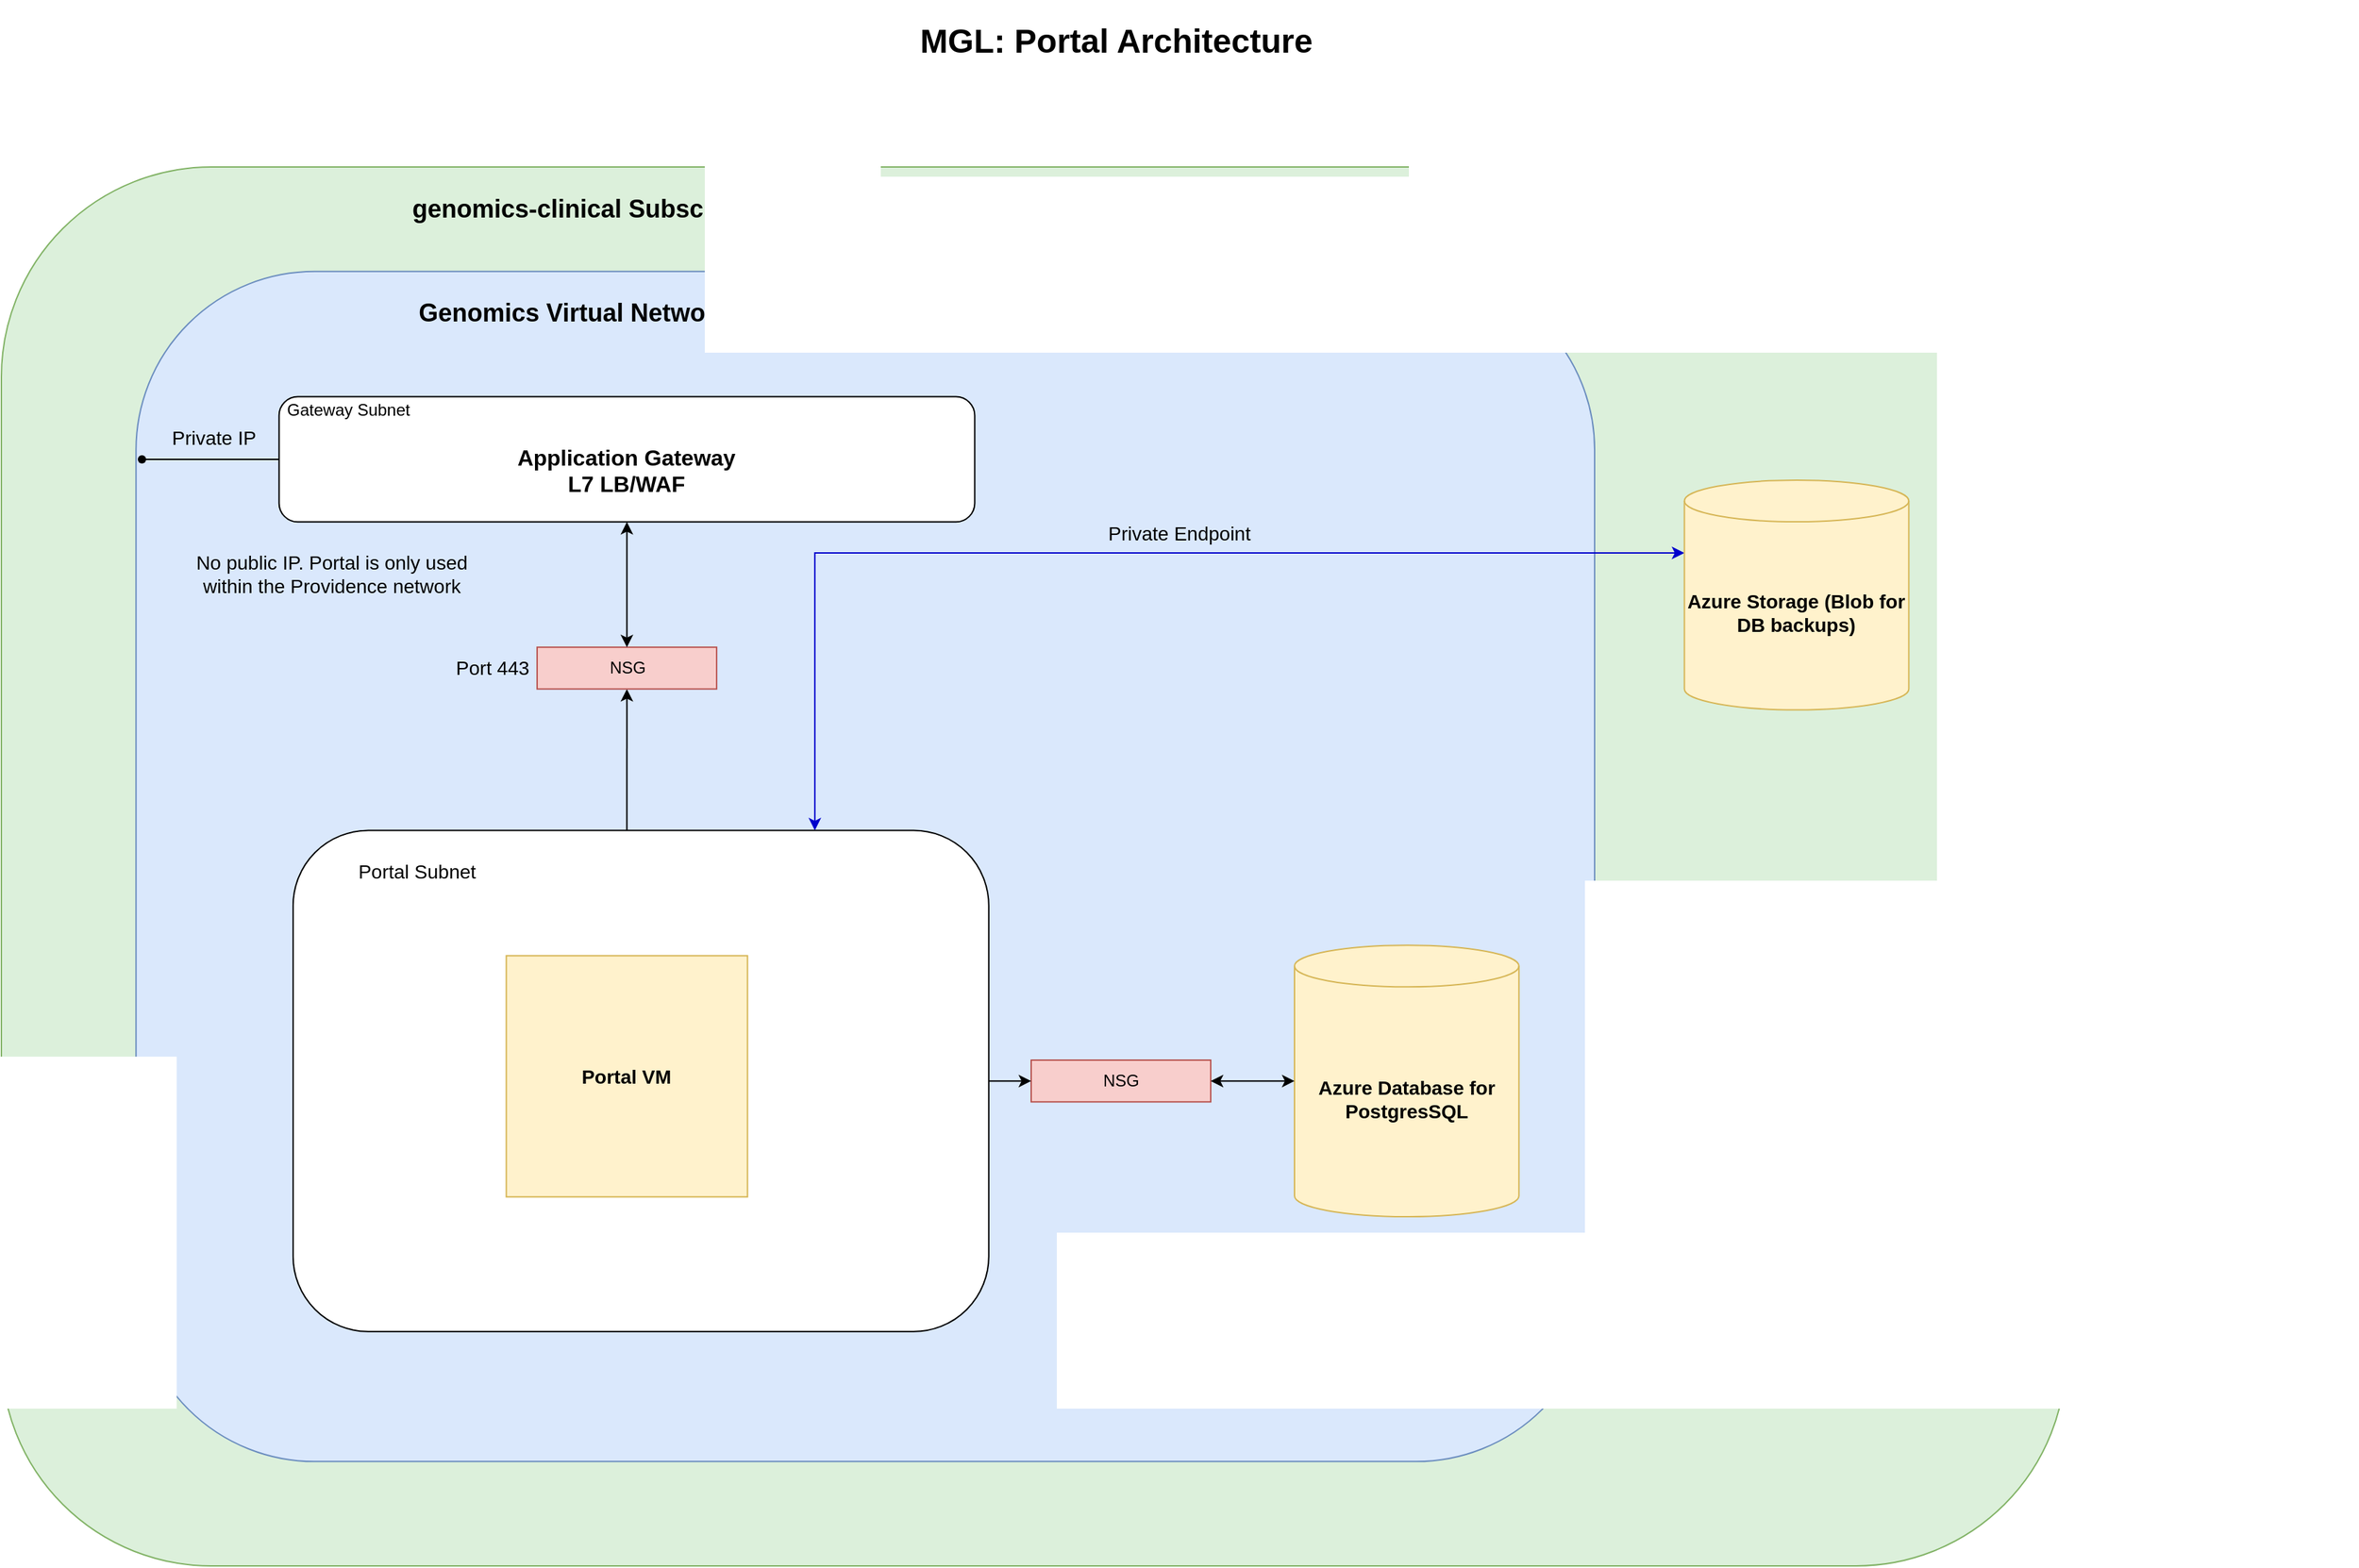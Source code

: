 <mxfile version="14.9.9" type="github">
  <diagram name="Page-1" id="e3a06f82-3646-2815-327d-82caf3d4e204">
    <mxGraphModel dx="2426" dy="1291" grid="1" gridSize="10" guides="1" tooltips="1" connect="1" arrows="1" fold="1" page="1" pageScale="1.5" pageWidth="1169" pageHeight="826" background="none" math="0" shadow="0">
      <root>
        <mxCell id="0" style=";html=1;" />
        <mxCell id="1" style=";html=1;" parent="0" />
        <mxCell id="o9As08VmtOVJOvOuLBCS-1" value="" style="group" vertex="1" connectable="0" parent="1">
          <mxGeometry x="27" y="40" width="1700" height="1130" as="geometry" />
        </mxCell>
        <mxCell id="vWLtctp0Y2EUvDG1c7CQ-19" value="" style="group" parent="o9As08VmtOVJOvOuLBCS-1" vertex="1" connectable="0">
          <mxGeometry y="120.533" width="1700" height="1009.467" as="geometry" />
        </mxCell>
        <mxCell id="vWLtctp0Y2EUvDG1c7CQ-10" value="" style="rounded=1;whiteSpace=wrap;html=1;strokeColor=#82b366;fillColor=#DCF0DB;" parent="vWLtctp0Y2EUvDG1c7CQ-19" vertex="1">
          <mxGeometry width="1489.524" height="1009.467" as="geometry" />
        </mxCell>
        <mxCell id="vWLtctp0Y2EUvDG1c7CQ-6" value="" style="rounded=1;whiteSpace=wrap;html=1;fillColor=#dae8fc;strokeColor=#6c8ebf;" parent="vWLtctp0Y2EUvDG1c7CQ-19" vertex="1">
          <mxGeometry x="97.143" y="75.333" width="1052.381" height="858.8" as="geometry" />
        </mxCell>
        <mxCell id="vWLtctp0Y2EUvDG1c7CQ-21" value="" style="group" parent="vWLtctp0Y2EUvDG1c7CQ-19" vertex="1" connectable="0">
          <mxGeometry x="200.346" y="165.733" width="501.905" height="90.4" as="geometry" />
        </mxCell>
        <mxCell id="vWLtctp0Y2EUvDG1c7CQ-8" value="&lt;div&gt;&lt;font style=&quot;font-size: 14px&quot;&gt;&lt;br&gt;&lt;/font&gt;&lt;/div&gt;&lt;b&gt;&lt;font size=&quot;3&quot;&gt;Application Gateway&lt;br&gt;L7 LB/WAF&lt;/font&gt;&lt;/b&gt;" style="rounded=1;whiteSpace=wrap;html=1;" parent="vWLtctp0Y2EUvDG1c7CQ-21" vertex="1">
          <mxGeometry width="501.905" height="90.4" as="geometry" />
        </mxCell>
        <mxCell id="vWLtctp0Y2EUvDG1c7CQ-12" value="Gateway Subnet" style="text;html=1;align=center;verticalAlign=middle;resizable=0;points=[];autosize=1;strokeColor=none;" parent="vWLtctp0Y2EUvDG1c7CQ-21" vertex="1">
          <mxGeometry width="100" height="20" as="geometry" />
        </mxCell>
        <mxCell id="vWLtctp0Y2EUvDG1c7CQ-26" value="" style="shape=waypoint;sketch=0;fillStyle=solid;size=6;pointerEvents=1;points=[];fillColor=none;resizable=0;rotatable=0;perimeter=centerPerimeter;snapToPoint=1;" parent="vWLtctp0Y2EUvDG1c7CQ-19" vertex="1">
          <mxGeometry x="81.432" y="190.93" width="40" height="40" as="geometry" />
        </mxCell>
        <mxCell id="vWLtctp0Y2EUvDG1c7CQ-27" value="" style="endArrow=none;html=1;" parent="vWLtctp0Y2EUvDG1c7CQ-19" source="vWLtctp0Y2EUvDG1c7CQ-26" target="vWLtctp0Y2EUvDG1c7CQ-8" edge="1">
          <mxGeometry width="50" height="50" relative="1" as="geometry">
            <mxPoint x="777.143" y="467.067" as="sourcePoint" />
            <mxPoint x="858.095" y="391.733" as="targetPoint" />
          </mxGeometry>
        </mxCell>
        <mxCell id="vWLtctp0Y2EUvDG1c7CQ-29" style="edgeStyle=orthogonalEdgeStyle;rounded=0;orthogonalLoop=1;jettySize=auto;html=1;exitX=0.5;exitY=1;exitDx=0;exitDy=0;entryX=0.5;entryY=0;entryDx=0;entryDy=0;startArrow=classic;startFill=1;endArrow=classic;endFill=1;" parent="vWLtctp0Y2EUvDG1c7CQ-19" source="vWLtctp0Y2EUvDG1c7CQ-18" target="vWLtctp0Y2EUvDG1c7CQ-14" edge="1">
          <mxGeometry relative="1" as="geometry" />
        </mxCell>
        <mxCell id="vWLtctp0Y2EUvDG1c7CQ-18" value="NSG" style="rounded=0;whiteSpace=wrap;html=1;fillColor=#f8cecc;strokeColor=#b85450;" parent="vWLtctp0Y2EUvDG1c7CQ-19" vertex="1">
          <mxGeometry x="386.537" y="346.533" width="129.524" height="30.133" as="geometry" />
        </mxCell>
        <mxCell id="vWLtctp0Y2EUvDG1c7CQ-28" style="edgeStyle=orthogonalEdgeStyle;rounded=0;orthogonalLoop=1;jettySize=auto;html=1;exitX=0.5;exitY=1;exitDx=0;exitDy=0;entryX=0.5;entryY=0;entryDx=0;entryDy=0;endArrow=classic;endFill=1;startArrow=classic;startFill=1;" parent="vWLtctp0Y2EUvDG1c7CQ-19" source="vWLtctp0Y2EUvDG1c7CQ-8" target="vWLtctp0Y2EUvDG1c7CQ-18" edge="1">
          <mxGeometry relative="1" as="geometry" />
        </mxCell>
        <mxCell id="vWLtctp0Y2EUvDG1c7CQ-16" value="&lt;font style=&quot;font-size: 14px&quot;&gt;&lt;b&gt;Azure Database for&lt;br&gt;PostgresSQL&lt;/b&gt;&lt;/font&gt;" style="shape=cylinder3;whiteSpace=wrap;html=1;boundedLbl=1;backgroundOutline=1;size=15;fillColor=#fff2cc;strokeColor=#d6b656;" parent="vWLtctp0Y2EUvDG1c7CQ-19" vertex="1">
          <mxGeometry x="932.997" y="561.61" width="161.905" height="195.867" as="geometry" />
        </mxCell>
        <mxCell id="vWLtctp0Y2EUvDG1c7CQ-17" value="NSG" style="rounded=0;whiteSpace=wrap;html=1;fillColor=#f8cecc;strokeColor=#b85450;" parent="vWLtctp0Y2EUvDG1c7CQ-19" vertex="1">
          <mxGeometry x="743.005" y="644.477" width="129.524" height="30.133" as="geometry" />
        </mxCell>
        <mxCell id="vWLtctp0Y2EUvDG1c7CQ-30" style="edgeStyle=orthogonalEdgeStyle;rounded=0;orthogonalLoop=1;jettySize=auto;html=1;exitX=1;exitY=0.5;exitDx=0;exitDy=0;entryX=0;entryY=0.5;entryDx=0;entryDy=0;" parent="vWLtctp0Y2EUvDG1c7CQ-19" source="vWLtctp0Y2EUvDG1c7CQ-14" target="vWLtctp0Y2EUvDG1c7CQ-17" edge="1">
          <mxGeometry relative="1" as="geometry" />
        </mxCell>
        <mxCell id="vWLtctp0Y2EUvDG1c7CQ-31" style="edgeStyle=orthogonalEdgeStyle;rounded=0;orthogonalLoop=1;jettySize=auto;html=1;exitX=1;exitY=0.5;exitDx=0;exitDy=0;entryX=0;entryY=0.5;entryDx=0;entryDy=0;entryPerimeter=0;startArrow=classic;startFill=1;" parent="vWLtctp0Y2EUvDG1c7CQ-19" source="vWLtctp0Y2EUvDG1c7CQ-17" target="vWLtctp0Y2EUvDG1c7CQ-16" edge="1">
          <mxGeometry relative="1" as="geometry" />
        </mxCell>
        <mxCell id="vWLtctp0Y2EUvDG1c7CQ-32" value="&lt;font style=&quot;font-size: 14px&quot;&gt;Private IP&lt;/font&gt;" style="text;html=1;strokeColor=none;fillColor=none;align=center;verticalAlign=middle;whiteSpace=wrap;rounded=0;" parent="vWLtctp0Y2EUvDG1c7CQ-19" vertex="1">
          <mxGeometry x="97.143" y="180.8" width="113.333" height="30.133" as="geometry" />
        </mxCell>
        <mxCell id="vWLtctp0Y2EUvDG1c7CQ-36" style="edgeStyle=orthogonalEdgeStyle;rounded=0;orthogonalLoop=1;jettySize=auto;html=1;exitX=0;exitY=0;exitDx=0;exitDy=52.5;exitPerimeter=0;entryX=0.75;entryY=0;entryDx=0;entryDy=0;startArrow=classic;startFill=1;endArrow=classic;endFill=1;strokeColor=#0000CC;" parent="vWLtctp0Y2EUvDG1c7CQ-19" source="vWLtctp0Y2EUvDG1c7CQ-35" target="vWLtctp0Y2EUvDG1c7CQ-9" edge="1">
          <mxGeometry relative="1" as="geometry" />
        </mxCell>
        <mxCell id="vWLtctp0Y2EUvDG1c7CQ-35" value="&lt;font style=&quot;font-size: 14px&quot;&gt;&lt;b&gt;Azure Storage (Blob for DB backups)&lt;/b&gt;&lt;/font&gt;" style="shape=cylinder3;whiteSpace=wrap;html=1;boundedLbl=1;backgroundOutline=1;size=15;fillColor=#fff2cc;strokeColor=#d6b656;" parent="vWLtctp0Y2EUvDG1c7CQ-19" vertex="1">
          <mxGeometry x="1214.286" y="226.0" width="161.905" height="165.733" as="geometry" />
        </mxCell>
        <mxCell id="vWLtctp0Y2EUvDG1c7CQ-37" value="&lt;font style=&quot;font-size: 14px&quot;&gt;Private Endpoint&lt;/font&gt;" style="text;html=1;strokeColor=none;fillColor=none;align=center;verticalAlign=middle;whiteSpace=wrap;rounded=0;" parent="vWLtctp0Y2EUvDG1c7CQ-19" vertex="1">
          <mxGeometry x="761.002" y="249.463" width="178.095" height="30.133" as="geometry" />
        </mxCell>
        <mxCell id="vWLtctp0Y2EUvDG1c7CQ-38" value="&lt;font style=&quot;font-size: 14px&quot;&gt;Port 443&lt;/font&gt;" style="text;html=1;strokeColor=none;fillColor=none;align=center;verticalAlign=middle;whiteSpace=wrap;rounded=0;" parent="vWLtctp0Y2EUvDG1c7CQ-19" vertex="1">
          <mxGeometry x="321.775" y="346.533" width="64.762" height="30.133" as="geometry" />
        </mxCell>
        <mxCell id="vWLtctp0Y2EUvDG1c7CQ-39" value="&lt;font style=&quot;font-size: 14px&quot;&gt;No public IP. Portal is only used within the Providence network&lt;/font&gt;" style="text;html=1;strokeColor=none;fillColor=none;align=center;verticalAlign=middle;whiteSpace=wrap;rounded=0;" parent="vWLtctp0Y2EUvDG1c7CQ-19" vertex="1">
          <mxGeometry x="121.429" y="286.267" width="234.762" height="15.067" as="geometry" />
        </mxCell>
        <mxCell id="vWLtctp0Y2EUvDG1c7CQ-20" value="" style="group" parent="vWLtctp0Y2EUvDG1c7CQ-19" vertex="1" connectable="0">
          <mxGeometry x="210.476" y="478.743" width="501.905" height="361.6" as="geometry" />
        </mxCell>
        <mxCell id="vWLtctp0Y2EUvDG1c7CQ-9" value="" style="rounded=1;whiteSpace=wrap;html=1;" parent="vWLtctp0Y2EUvDG1c7CQ-20" vertex="1">
          <mxGeometry width="501.905" height="361.6" as="geometry" />
        </mxCell>
        <mxCell id="vWLtctp0Y2EUvDG1c7CQ-13" value="&lt;font style=&quot;font-size: 14px&quot;&gt;Portal Subnet&lt;/font&gt;" style="text;html=1;strokeColor=none;fillColor=none;align=center;verticalAlign=middle;whiteSpace=wrap;rounded=0;" parent="vWLtctp0Y2EUvDG1c7CQ-20" vertex="1">
          <mxGeometry x="16.19" y="15.067" width="145.714" height="30.133" as="geometry" />
        </mxCell>
        <mxCell id="vWLtctp0Y2EUvDG1c7CQ-14" value="&lt;b&gt;&lt;font style=&quot;font-size: 14px&quot;&gt;Portal VM&lt;/font&gt;&lt;/b&gt;" style="whiteSpace=wrap;html=1;aspect=fixed;fillColor=#fff2cc;strokeColor=#d6b656;" parent="vWLtctp0Y2EUvDG1c7CQ-20" vertex="1">
          <mxGeometry x="153.81" y="90.4" width="174.022" height="174.022" as="geometry" />
        </mxCell>
        <mxCell id="6a7d8f32e03d9370-62" value="MGL: Portal Architecture" style="text;strokeColor=none;fillColor=none;html=1;fontSize=24;fontStyle=1;verticalAlign=middle;align=center;" parent="o9As08VmtOVJOvOuLBCS-1" vertex="1">
          <mxGeometry x="106.857" width="1394" height="60.267" as="geometry" />
        </mxCell>
        <mxCell id="vWLtctp0Y2EUvDG1c7CQ-7" value="&lt;b&gt;&lt;font style=&quot;font-size: 18px&quot;&gt;genomics-clinical Subscription&lt;/font&gt;&lt;/b&gt;" style="text;html=1;strokeColor=none;fillColor=none;align=center;verticalAlign=middle;whiteSpace=wrap;rounded=0;" parent="o9As08VmtOVJOvOuLBCS-1" vertex="1">
          <mxGeometry x="64.762" y="120.533" width="728.571" height="60.267" as="geometry" />
        </mxCell>
        <mxCell id="vWLtctp0Y2EUvDG1c7CQ-11" value="&lt;font style=&quot;font-size: 18px&quot;&gt;&lt;b&gt;Genomics Virtual Network&lt;/b&gt;&lt;/font&gt;" style="text;html=1;strokeColor=none;fillColor=none;align=center;verticalAlign=middle;whiteSpace=wrap;rounded=0;" parent="o9As08VmtOVJOvOuLBCS-1" vertex="1">
          <mxGeometry x="259.048" y="210.933" width="307.619" height="30.133" as="geometry" />
        </mxCell>
      </root>
    </mxGraphModel>
  </diagram>
</mxfile>
